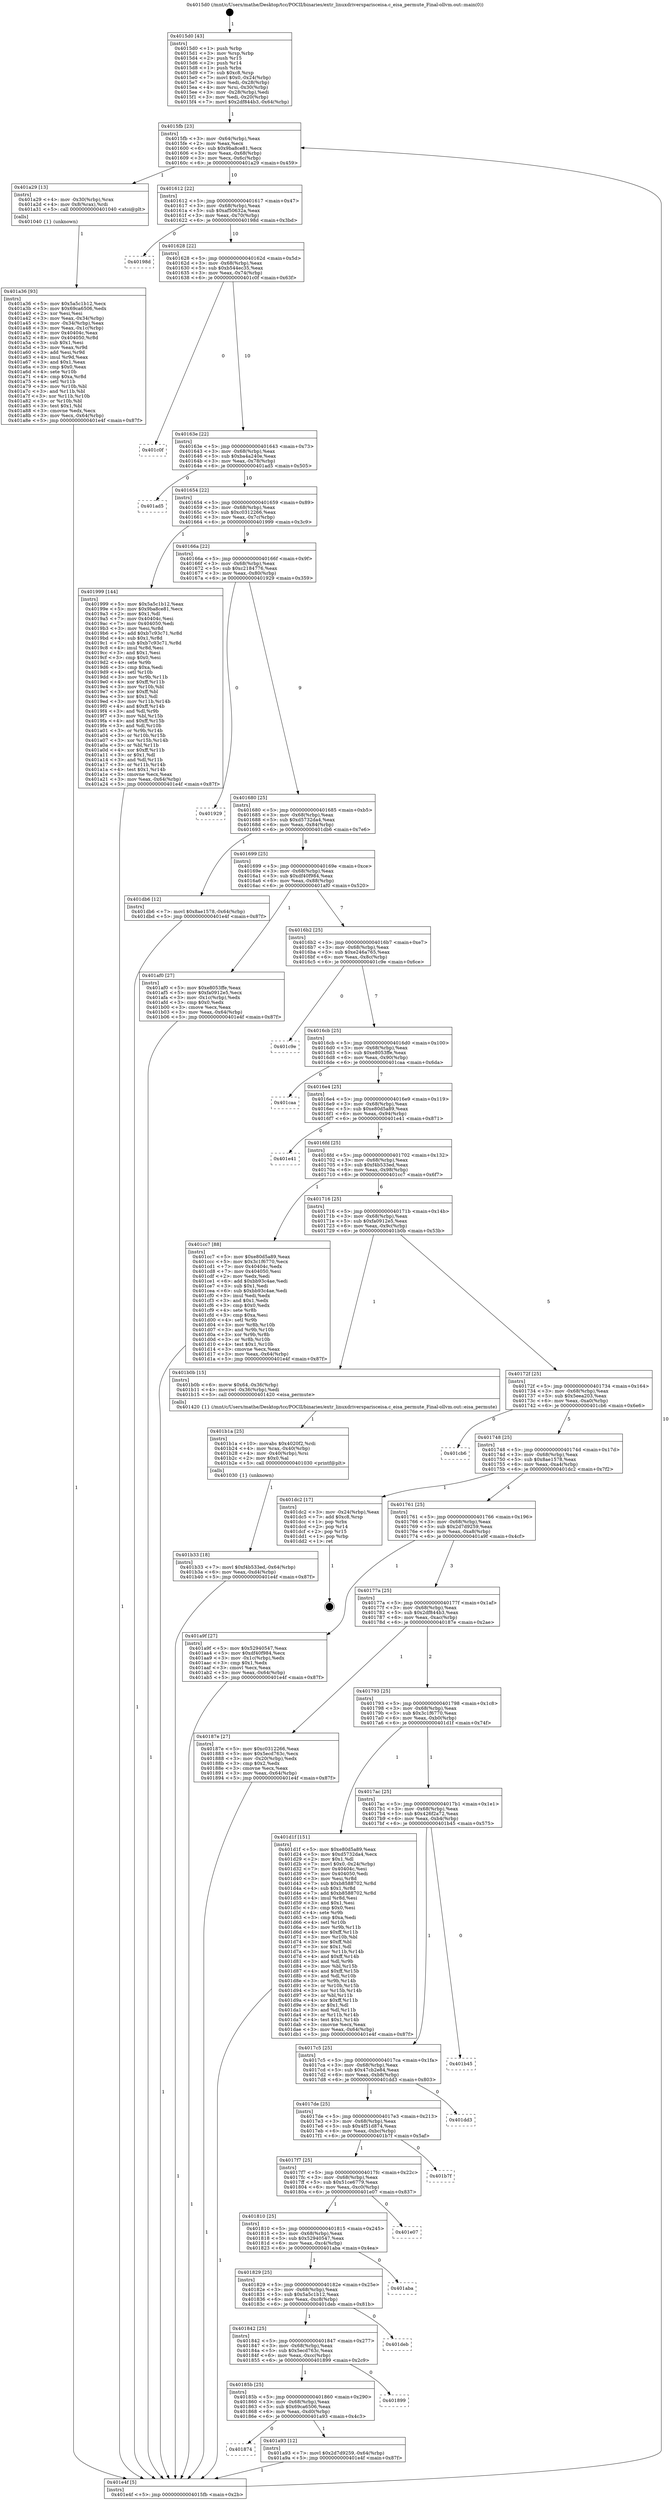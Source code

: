 digraph "0x4015d0" {
  label = "0x4015d0 (/mnt/c/Users/mathe/Desktop/tcc/POCII/binaries/extr_linuxdriversparisceisa.c_eisa_permute_Final-ollvm.out::main(0))"
  labelloc = "t"
  node[shape=record]

  Entry [label="",width=0.3,height=0.3,shape=circle,fillcolor=black,style=filled]
  "0x4015fb" [label="{
     0x4015fb [23]\l
     | [instrs]\l
     &nbsp;&nbsp;0x4015fb \<+3\>: mov -0x64(%rbp),%eax\l
     &nbsp;&nbsp;0x4015fe \<+2\>: mov %eax,%ecx\l
     &nbsp;&nbsp;0x401600 \<+6\>: sub $0x9ba8ce81,%ecx\l
     &nbsp;&nbsp;0x401606 \<+3\>: mov %eax,-0x68(%rbp)\l
     &nbsp;&nbsp;0x401609 \<+3\>: mov %ecx,-0x6c(%rbp)\l
     &nbsp;&nbsp;0x40160c \<+6\>: je 0000000000401a29 \<main+0x459\>\l
  }"]
  "0x401a29" [label="{
     0x401a29 [13]\l
     | [instrs]\l
     &nbsp;&nbsp;0x401a29 \<+4\>: mov -0x30(%rbp),%rax\l
     &nbsp;&nbsp;0x401a2d \<+4\>: mov 0x8(%rax),%rdi\l
     &nbsp;&nbsp;0x401a31 \<+5\>: call 0000000000401040 \<atoi@plt\>\l
     | [calls]\l
     &nbsp;&nbsp;0x401040 \{1\} (unknown)\l
  }"]
  "0x401612" [label="{
     0x401612 [22]\l
     | [instrs]\l
     &nbsp;&nbsp;0x401612 \<+5\>: jmp 0000000000401617 \<main+0x47\>\l
     &nbsp;&nbsp;0x401617 \<+3\>: mov -0x68(%rbp),%eax\l
     &nbsp;&nbsp;0x40161a \<+5\>: sub $0xaf50632a,%eax\l
     &nbsp;&nbsp;0x40161f \<+3\>: mov %eax,-0x70(%rbp)\l
     &nbsp;&nbsp;0x401622 \<+6\>: je 000000000040198d \<main+0x3bd\>\l
  }"]
  Exit [label="",width=0.3,height=0.3,shape=circle,fillcolor=black,style=filled,peripheries=2]
  "0x40198d" [label="{
     0x40198d\l
  }", style=dashed]
  "0x401628" [label="{
     0x401628 [22]\l
     | [instrs]\l
     &nbsp;&nbsp;0x401628 \<+5\>: jmp 000000000040162d \<main+0x5d\>\l
     &nbsp;&nbsp;0x40162d \<+3\>: mov -0x68(%rbp),%eax\l
     &nbsp;&nbsp;0x401630 \<+5\>: sub $0xb544ec35,%eax\l
     &nbsp;&nbsp;0x401635 \<+3\>: mov %eax,-0x74(%rbp)\l
     &nbsp;&nbsp;0x401638 \<+6\>: je 0000000000401c0f \<main+0x63f\>\l
  }"]
  "0x401b33" [label="{
     0x401b33 [18]\l
     | [instrs]\l
     &nbsp;&nbsp;0x401b33 \<+7\>: movl $0xf4b533ed,-0x64(%rbp)\l
     &nbsp;&nbsp;0x401b3a \<+6\>: mov %eax,-0xd4(%rbp)\l
     &nbsp;&nbsp;0x401b40 \<+5\>: jmp 0000000000401e4f \<main+0x87f\>\l
  }"]
  "0x401c0f" [label="{
     0x401c0f\l
  }", style=dashed]
  "0x40163e" [label="{
     0x40163e [22]\l
     | [instrs]\l
     &nbsp;&nbsp;0x40163e \<+5\>: jmp 0000000000401643 \<main+0x73\>\l
     &nbsp;&nbsp;0x401643 \<+3\>: mov -0x68(%rbp),%eax\l
     &nbsp;&nbsp;0x401646 \<+5\>: sub $0xba4a240e,%eax\l
     &nbsp;&nbsp;0x40164b \<+3\>: mov %eax,-0x78(%rbp)\l
     &nbsp;&nbsp;0x40164e \<+6\>: je 0000000000401ad5 \<main+0x505\>\l
  }"]
  "0x401b1a" [label="{
     0x401b1a [25]\l
     | [instrs]\l
     &nbsp;&nbsp;0x401b1a \<+10\>: movabs $0x4020f2,%rdi\l
     &nbsp;&nbsp;0x401b24 \<+4\>: mov %rax,-0x40(%rbp)\l
     &nbsp;&nbsp;0x401b28 \<+4\>: mov -0x40(%rbp),%rsi\l
     &nbsp;&nbsp;0x401b2c \<+2\>: mov $0x0,%al\l
     &nbsp;&nbsp;0x401b2e \<+5\>: call 0000000000401030 \<printf@plt\>\l
     | [calls]\l
     &nbsp;&nbsp;0x401030 \{1\} (unknown)\l
  }"]
  "0x401ad5" [label="{
     0x401ad5\l
  }", style=dashed]
  "0x401654" [label="{
     0x401654 [22]\l
     | [instrs]\l
     &nbsp;&nbsp;0x401654 \<+5\>: jmp 0000000000401659 \<main+0x89\>\l
     &nbsp;&nbsp;0x401659 \<+3\>: mov -0x68(%rbp),%eax\l
     &nbsp;&nbsp;0x40165c \<+5\>: sub $0xc0312266,%eax\l
     &nbsp;&nbsp;0x401661 \<+3\>: mov %eax,-0x7c(%rbp)\l
     &nbsp;&nbsp;0x401664 \<+6\>: je 0000000000401999 \<main+0x3c9\>\l
  }"]
  "0x401874" [label="{
     0x401874\l
  }", style=dashed]
  "0x401999" [label="{
     0x401999 [144]\l
     | [instrs]\l
     &nbsp;&nbsp;0x401999 \<+5\>: mov $0x5a5c1b12,%eax\l
     &nbsp;&nbsp;0x40199e \<+5\>: mov $0x9ba8ce81,%ecx\l
     &nbsp;&nbsp;0x4019a3 \<+2\>: mov $0x1,%dl\l
     &nbsp;&nbsp;0x4019a5 \<+7\>: mov 0x40404c,%esi\l
     &nbsp;&nbsp;0x4019ac \<+7\>: mov 0x404050,%edi\l
     &nbsp;&nbsp;0x4019b3 \<+3\>: mov %esi,%r8d\l
     &nbsp;&nbsp;0x4019b6 \<+7\>: add $0xb7c93c71,%r8d\l
     &nbsp;&nbsp;0x4019bd \<+4\>: sub $0x1,%r8d\l
     &nbsp;&nbsp;0x4019c1 \<+7\>: sub $0xb7c93c71,%r8d\l
     &nbsp;&nbsp;0x4019c8 \<+4\>: imul %r8d,%esi\l
     &nbsp;&nbsp;0x4019cc \<+3\>: and $0x1,%esi\l
     &nbsp;&nbsp;0x4019cf \<+3\>: cmp $0x0,%esi\l
     &nbsp;&nbsp;0x4019d2 \<+4\>: sete %r9b\l
     &nbsp;&nbsp;0x4019d6 \<+3\>: cmp $0xa,%edi\l
     &nbsp;&nbsp;0x4019d9 \<+4\>: setl %r10b\l
     &nbsp;&nbsp;0x4019dd \<+3\>: mov %r9b,%r11b\l
     &nbsp;&nbsp;0x4019e0 \<+4\>: xor $0xff,%r11b\l
     &nbsp;&nbsp;0x4019e4 \<+3\>: mov %r10b,%bl\l
     &nbsp;&nbsp;0x4019e7 \<+3\>: xor $0xff,%bl\l
     &nbsp;&nbsp;0x4019ea \<+3\>: xor $0x1,%dl\l
     &nbsp;&nbsp;0x4019ed \<+3\>: mov %r11b,%r14b\l
     &nbsp;&nbsp;0x4019f0 \<+4\>: and $0xff,%r14b\l
     &nbsp;&nbsp;0x4019f4 \<+3\>: and %dl,%r9b\l
     &nbsp;&nbsp;0x4019f7 \<+3\>: mov %bl,%r15b\l
     &nbsp;&nbsp;0x4019fa \<+4\>: and $0xff,%r15b\l
     &nbsp;&nbsp;0x4019fe \<+3\>: and %dl,%r10b\l
     &nbsp;&nbsp;0x401a01 \<+3\>: or %r9b,%r14b\l
     &nbsp;&nbsp;0x401a04 \<+3\>: or %r10b,%r15b\l
     &nbsp;&nbsp;0x401a07 \<+3\>: xor %r15b,%r14b\l
     &nbsp;&nbsp;0x401a0a \<+3\>: or %bl,%r11b\l
     &nbsp;&nbsp;0x401a0d \<+4\>: xor $0xff,%r11b\l
     &nbsp;&nbsp;0x401a11 \<+3\>: or $0x1,%dl\l
     &nbsp;&nbsp;0x401a14 \<+3\>: and %dl,%r11b\l
     &nbsp;&nbsp;0x401a17 \<+3\>: or %r11b,%r14b\l
     &nbsp;&nbsp;0x401a1a \<+4\>: test $0x1,%r14b\l
     &nbsp;&nbsp;0x401a1e \<+3\>: cmovne %ecx,%eax\l
     &nbsp;&nbsp;0x401a21 \<+3\>: mov %eax,-0x64(%rbp)\l
     &nbsp;&nbsp;0x401a24 \<+5\>: jmp 0000000000401e4f \<main+0x87f\>\l
  }"]
  "0x40166a" [label="{
     0x40166a [22]\l
     | [instrs]\l
     &nbsp;&nbsp;0x40166a \<+5\>: jmp 000000000040166f \<main+0x9f\>\l
     &nbsp;&nbsp;0x40166f \<+3\>: mov -0x68(%rbp),%eax\l
     &nbsp;&nbsp;0x401672 \<+5\>: sub $0xc2184776,%eax\l
     &nbsp;&nbsp;0x401677 \<+3\>: mov %eax,-0x80(%rbp)\l
     &nbsp;&nbsp;0x40167a \<+6\>: je 0000000000401929 \<main+0x359\>\l
  }"]
  "0x401a93" [label="{
     0x401a93 [12]\l
     | [instrs]\l
     &nbsp;&nbsp;0x401a93 \<+7\>: movl $0x2d7d9259,-0x64(%rbp)\l
     &nbsp;&nbsp;0x401a9a \<+5\>: jmp 0000000000401e4f \<main+0x87f\>\l
  }"]
  "0x401929" [label="{
     0x401929\l
  }", style=dashed]
  "0x401680" [label="{
     0x401680 [25]\l
     | [instrs]\l
     &nbsp;&nbsp;0x401680 \<+5\>: jmp 0000000000401685 \<main+0xb5\>\l
     &nbsp;&nbsp;0x401685 \<+3\>: mov -0x68(%rbp),%eax\l
     &nbsp;&nbsp;0x401688 \<+5\>: sub $0xd5732da4,%eax\l
     &nbsp;&nbsp;0x40168d \<+6\>: mov %eax,-0x84(%rbp)\l
     &nbsp;&nbsp;0x401693 \<+6\>: je 0000000000401db6 \<main+0x7e6\>\l
  }"]
  "0x40185b" [label="{
     0x40185b [25]\l
     | [instrs]\l
     &nbsp;&nbsp;0x40185b \<+5\>: jmp 0000000000401860 \<main+0x290\>\l
     &nbsp;&nbsp;0x401860 \<+3\>: mov -0x68(%rbp),%eax\l
     &nbsp;&nbsp;0x401863 \<+5\>: sub $0x69ca6506,%eax\l
     &nbsp;&nbsp;0x401868 \<+6\>: mov %eax,-0xd0(%rbp)\l
     &nbsp;&nbsp;0x40186e \<+6\>: je 0000000000401a93 \<main+0x4c3\>\l
  }"]
  "0x401db6" [label="{
     0x401db6 [12]\l
     | [instrs]\l
     &nbsp;&nbsp;0x401db6 \<+7\>: movl $0x8ae1578,-0x64(%rbp)\l
     &nbsp;&nbsp;0x401dbd \<+5\>: jmp 0000000000401e4f \<main+0x87f\>\l
  }"]
  "0x401699" [label="{
     0x401699 [25]\l
     | [instrs]\l
     &nbsp;&nbsp;0x401699 \<+5\>: jmp 000000000040169e \<main+0xce\>\l
     &nbsp;&nbsp;0x40169e \<+3\>: mov -0x68(%rbp),%eax\l
     &nbsp;&nbsp;0x4016a1 \<+5\>: sub $0xdf40f984,%eax\l
     &nbsp;&nbsp;0x4016a6 \<+6\>: mov %eax,-0x88(%rbp)\l
     &nbsp;&nbsp;0x4016ac \<+6\>: je 0000000000401af0 \<main+0x520\>\l
  }"]
  "0x401899" [label="{
     0x401899\l
  }", style=dashed]
  "0x401af0" [label="{
     0x401af0 [27]\l
     | [instrs]\l
     &nbsp;&nbsp;0x401af0 \<+5\>: mov $0xe8053ffe,%eax\l
     &nbsp;&nbsp;0x401af5 \<+5\>: mov $0xfa0912e5,%ecx\l
     &nbsp;&nbsp;0x401afa \<+3\>: mov -0x1c(%rbp),%edx\l
     &nbsp;&nbsp;0x401afd \<+3\>: cmp $0x0,%edx\l
     &nbsp;&nbsp;0x401b00 \<+3\>: cmove %ecx,%eax\l
     &nbsp;&nbsp;0x401b03 \<+3\>: mov %eax,-0x64(%rbp)\l
     &nbsp;&nbsp;0x401b06 \<+5\>: jmp 0000000000401e4f \<main+0x87f\>\l
  }"]
  "0x4016b2" [label="{
     0x4016b2 [25]\l
     | [instrs]\l
     &nbsp;&nbsp;0x4016b2 \<+5\>: jmp 00000000004016b7 \<main+0xe7\>\l
     &nbsp;&nbsp;0x4016b7 \<+3\>: mov -0x68(%rbp),%eax\l
     &nbsp;&nbsp;0x4016ba \<+5\>: sub $0xe246a765,%eax\l
     &nbsp;&nbsp;0x4016bf \<+6\>: mov %eax,-0x8c(%rbp)\l
     &nbsp;&nbsp;0x4016c5 \<+6\>: je 0000000000401c9e \<main+0x6ce\>\l
  }"]
  "0x401842" [label="{
     0x401842 [25]\l
     | [instrs]\l
     &nbsp;&nbsp;0x401842 \<+5\>: jmp 0000000000401847 \<main+0x277\>\l
     &nbsp;&nbsp;0x401847 \<+3\>: mov -0x68(%rbp),%eax\l
     &nbsp;&nbsp;0x40184a \<+5\>: sub $0x5ecd763c,%eax\l
     &nbsp;&nbsp;0x40184f \<+6\>: mov %eax,-0xcc(%rbp)\l
     &nbsp;&nbsp;0x401855 \<+6\>: je 0000000000401899 \<main+0x2c9\>\l
  }"]
  "0x401c9e" [label="{
     0x401c9e\l
  }", style=dashed]
  "0x4016cb" [label="{
     0x4016cb [25]\l
     | [instrs]\l
     &nbsp;&nbsp;0x4016cb \<+5\>: jmp 00000000004016d0 \<main+0x100\>\l
     &nbsp;&nbsp;0x4016d0 \<+3\>: mov -0x68(%rbp),%eax\l
     &nbsp;&nbsp;0x4016d3 \<+5\>: sub $0xe8053ffe,%eax\l
     &nbsp;&nbsp;0x4016d8 \<+6\>: mov %eax,-0x90(%rbp)\l
     &nbsp;&nbsp;0x4016de \<+6\>: je 0000000000401caa \<main+0x6da\>\l
  }"]
  "0x401deb" [label="{
     0x401deb\l
  }", style=dashed]
  "0x401caa" [label="{
     0x401caa\l
  }", style=dashed]
  "0x4016e4" [label="{
     0x4016e4 [25]\l
     | [instrs]\l
     &nbsp;&nbsp;0x4016e4 \<+5\>: jmp 00000000004016e9 \<main+0x119\>\l
     &nbsp;&nbsp;0x4016e9 \<+3\>: mov -0x68(%rbp),%eax\l
     &nbsp;&nbsp;0x4016ec \<+5\>: sub $0xe80d5a89,%eax\l
     &nbsp;&nbsp;0x4016f1 \<+6\>: mov %eax,-0x94(%rbp)\l
     &nbsp;&nbsp;0x4016f7 \<+6\>: je 0000000000401e41 \<main+0x871\>\l
  }"]
  "0x401829" [label="{
     0x401829 [25]\l
     | [instrs]\l
     &nbsp;&nbsp;0x401829 \<+5\>: jmp 000000000040182e \<main+0x25e\>\l
     &nbsp;&nbsp;0x40182e \<+3\>: mov -0x68(%rbp),%eax\l
     &nbsp;&nbsp;0x401831 \<+5\>: sub $0x5a5c1b12,%eax\l
     &nbsp;&nbsp;0x401836 \<+6\>: mov %eax,-0xc8(%rbp)\l
     &nbsp;&nbsp;0x40183c \<+6\>: je 0000000000401deb \<main+0x81b\>\l
  }"]
  "0x401e41" [label="{
     0x401e41\l
  }", style=dashed]
  "0x4016fd" [label="{
     0x4016fd [25]\l
     | [instrs]\l
     &nbsp;&nbsp;0x4016fd \<+5\>: jmp 0000000000401702 \<main+0x132\>\l
     &nbsp;&nbsp;0x401702 \<+3\>: mov -0x68(%rbp),%eax\l
     &nbsp;&nbsp;0x401705 \<+5\>: sub $0xf4b533ed,%eax\l
     &nbsp;&nbsp;0x40170a \<+6\>: mov %eax,-0x98(%rbp)\l
     &nbsp;&nbsp;0x401710 \<+6\>: je 0000000000401cc7 \<main+0x6f7\>\l
  }"]
  "0x401aba" [label="{
     0x401aba\l
  }", style=dashed]
  "0x401cc7" [label="{
     0x401cc7 [88]\l
     | [instrs]\l
     &nbsp;&nbsp;0x401cc7 \<+5\>: mov $0xe80d5a89,%eax\l
     &nbsp;&nbsp;0x401ccc \<+5\>: mov $0x3c1f6770,%ecx\l
     &nbsp;&nbsp;0x401cd1 \<+7\>: mov 0x40404c,%edx\l
     &nbsp;&nbsp;0x401cd8 \<+7\>: mov 0x404050,%esi\l
     &nbsp;&nbsp;0x401cdf \<+2\>: mov %edx,%edi\l
     &nbsp;&nbsp;0x401ce1 \<+6\>: add $0xbb93c4ae,%edi\l
     &nbsp;&nbsp;0x401ce7 \<+3\>: sub $0x1,%edi\l
     &nbsp;&nbsp;0x401cea \<+6\>: sub $0xbb93c4ae,%edi\l
     &nbsp;&nbsp;0x401cf0 \<+3\>: imul %edi,%edx\l
     &nbsp;&nbsp;0x401cf3 \<+3\>: and $0x1,%edx\l
     &nbsp;&nbsp;0x401cf6 \<+3\>: cmp $0x0,%edx\l
     &nbsp;&nbsp;0x401cf9 \<+4\>: sete %r8b\l
     &nbsp;&nbsp;0x401cfd \<+3\>: cmp $0xa,%esi\l
     &nbsp;&nbsp;0x401d00 \<+4\>: setl %r9b\l
     &nbsp;&nbsp;0x401d04 \<+3\>: mov %r8b,%r10b\l
     &nbsp;&nbsp;0x401d07 \<+3\>: and %r9b,%r10b\l
     &nbsp;&nbsp;0x401d0a \<+3\>: xor %r9b,%r8b\l
     &nbsp;&nbsp;0x401d0d \<+3\>: or %r8b,%r10b\l
     &nbsp;&nbsp;0x401d10 \<+4\>: test $0x1,%r10b\l
     &nbsp;&nbsp;0x401d14 \<+3\>: cmovne %ecx,%eax\l
     &nbsp;&nbsp;0x401d17 \<+3\>: mov %eax,-0x64(%rbp)\l
     &nbsp;&nbsp;0x401d1a \<+5\>: jmp 0000000000401e4f \<main+0x87f\>\l
  }"]
  "0x401716" [label="{
     0x401716 [25]\l
     | [instrs]\l
     &nbsp;&nbsp;0x401716 \<+5\>: jmp 000000000040171b \<main+0x14b\>\l
     &nbsp;&nbsp;0x40171b \<+3\>: mov -0x68(%rbp),%eax\l
     &nbsp;&nbsp;0x40171e \<+5\>: sub $0xfa0912e5,%eax\l
     &nbsp;&nbsp;0x401723 \<+6\>: mov %eax,-0x9c(%rbp)\l
     &nbsp;&nbsp;0x401729 \<+6\>: je 0000000000401b0b \<main+0x53b\>\l
  }"]
  "0x401810" [label="{
     0x401810 [25]\l
     | [instrs]\l
     &nbsp;&nbsp;0x401810 \<+5\>: jmp 0000000000401815 \<main+0x245\>\l
     &nbsp;&nbsp;0x401815 \<+3\>: mov -0x68(%rbp),%eax\l
     &nbsp;&nbsp;0x401818 \<+5\>: sub $0x52940547,%eax\l
     &nbsp;&nbsp;0x40181d \<+6\>: mov %eax,-0xc4(%rbp)\l
     &nbsp;&nbsp;0x401823 \<+6\>: je 0000000000401aba \<main+0x4ea\>\l
  }"]
  "0x401b0b" [label="{
     0x401b0b [15]\l
     | [instrs]\l
     &nbsp;&nbsp;0x401b0b \<+6\>: movw $0x64,-0x36(%rbp)\l
     &nbsp;&nbsp;0x401b11 \<+4\>: movzwl -0x36(%rbp),%edi\l
     &nbsp;&nbsp;0x401b15 \<+5\>: call 0000000000401420 \<eisa_permute\>\l
     | [calls]\l
     &nbsp;&nbsp;0x401420 \{1\} (/mnt/c/Users/mathe/Desktop/tcc/POCII/binaries/extr_linuxdriversparisceisa.c_eisa_permute_Final-ollvm.out::eisa_permute)\l
  }"]
  "0x40172f" [label="{
     0x40172f [25]\l
     | [instrs]\l
     &nbsp;&nbsp;0x40172f \<+5\>: jmp 0000000000401734 \<main+0x164\>\l
     &nbsp;&nbsp;0x401734 \<+3\>: mov -0x68(%rbp),%eax\l
     &nbsp;&nbsp;0x401737 \<+5\>: sub $0x5eea203,%eax\l
     &nbsp;&nbsp;0x40173c \<+6\>: mov %eax,-0xa0(%rbp)\l
     &nbsp;&nbsp;0x401742 \<+6\>: je 0000000000401cb6 \<main+0x6e6\>\l
  }"]
  "0x401e07" [label="{
     0x401e07\l
  }", style=dashed]
  "0x401cb6" [label="{
     0x401cb6\l
  }", style=dashed]
  "0x401748" [label="{
     0x401748 [25]\l
     | [instrs]\l
     &nbsp;&nbsp;0x401748 \<+5\>: jmp 000000000040174d \<main+0x17d\>\l
     &nbsp;&nbsp;0x40174d \<+3\>: mov -0x68(%rbp),%eax\l
     &nbsp;&nbsp;0x401750 \<+5\>: sub $0x8ae1578,%eax\l
     &nbsp;&nbsp;0x401755 \<+6\>: mov %eax,-0xa4(%rbp)\l
     &nbsp;&nbsp;0x40175b \<+6\>: je 0000000000401dc2 \<main+0x7f2\>\l
  }"]
  "0x4017f7" [label="{
     0x4017f7 [25]\l
     | [instrs]\l
     &nbsp;&nbsp;0x4017f7 \<+5\>: jmp 00000000004017fc \<main+0x22c\>\l
     &nbsp;&nbsp;0x4017fc \<+3\>: mov -0x68(%rbp),%eax\l
     &nbsp;&nbsp;0x4017ff \<+5\>: sub $0x51ce6779,%eax\l
     &nbsp;&nbsp;0x401804 \<+6\>: mov %eax,-0xc0(%rbp)\l
     &nbsp;&nbsp;0x40180a \<+6\>: je 0000000000401e07 \<main+0x837\>\l
  }"]
  "0x401dc2" [label="{
     0x401dc2 [17]\l
     | [instrs]\l
     &nbsp;&nbsp;0x401dc2 \<+3\>: mov -0x24(%rbp),%eax\l
     &nbsp;&nbsp;0x401dc5 \<+7\>: add $0xc8,%rsp\l
     &nbsp;&nbsp;0x401dcc \<+1\>: pop %rbx\l
     &nbsp;&nbsp;0x401dcd \<+2\>: pop %r14\l
     &nbsp;&nbsp;0x401dcf \<+2\>: pop %r15\l
     &nbsp;&nbsp;0x401dd1 \<+1\>: pop %rbp\l
     &nbsp;&nbsp;0x401dd2 \<+1\>: ret\l
  }"]
  "0x401761" [label="{
     0x401761 [25]\l
     | [instrs]\l
     &nbsp;&nbsp;0x401761 \<+5\>: jmp 0000000000401766 \<main+0x196\>\l
     &nbsp;&nbsp;0x401766 \<+3\>: mov -0x68(%rbp),%eax\l
     &nbsp;&nbsp;0x401769 \<+5\>: sub $0x2d7d9259,%eax\l
     &nbsp;&nbsp;0x40176e \<+6\>: mov %eax,-0xa8(%rbp)\l
     &nbsp;&nbsp;0x401774 \<+6\>: je 0000000000401a9f \<main+0x4cf\>\l
  }"]
  "0x401b7f" [label="{
     0x401b7f\l
  }", style=dashed]
  "0x401a9f" [label="{
     0x401a9f [27]\l
     | [instrs]\l
     &nbsp;&nbsp;0x401a9f \<+5\>: mov $0x52940547,%eax\l
     &nbsp;&nbsp;0x401aa4 \<+5\>: mov $0xdf40f984,%ecx\l
     &nbsp;&nbsp;0x401aa9 \<+3\>: mov -0x1c(%rbp),%edx\l
     &nbsp;&nbsp;0x401aac \<+3\>: cmp $0x1,%edx\l
     &nbsp;&nbsp;0x401aaf \<+3\>: cmovl %ecx,%eax\l
     &nbsp;&nbsp;0x401ab2 \<+3\>: mov %eax,-0x64(%rbp)\l
     &nbsp;&nbsp;0x401ab5 \<+5\>: jmp 0000000000401e4f \<main+0x87f\>\l
  }"]
  "0x40177a" [label="{
     0x40177a [25]\l
     | [instrs]\l
     &nbsp;&nbsp;0x40177a \<+5\>: jmp 000000000040177f \<main+0x1af\>\l
     &nbsp;&nbsp;0x40177f \<+3\>: mov -0x68(%rbp),%eax\l
     &nbsp;&nbsp;0x401782 \<+5\>: sub $0x2df844b3,%eax\l
     &nbsp;&nbsp;0x401787 \<+6\>: mov %eax,-0xac(%rbp)\l
     &nbsp;&nbsp;0x40178d \<+6\>: je 000000000040187e \<main+0x2ae\>\l
  }"]
  "0x4017de" [label="{
     0x4017de [25]\l
     | [instrs]\l
     &nbsp;&nbsp;0x4017de \<+5\>: jmp 00000000004017e3 \<main+0x213\>\l
     &nbsp;&nbsp;0x4017e3 \<+3\>: mov -0x68(%rbp),%eax\l
     &nbsp;&nbsp;0x4017e6 \<+5\>: sub $0x4f51d874,%eax\l
     &nbsp;&nbsp;0x4017eb \<+6\>: mov %eax,-0xbc(%rbp)\l
     &nbsp;&nbsp;0x4017f1 \<+6\>: je 0000000000401b7f \<main+0x5af\>\l
  }"]
  "0x40187e" [label="{
     0x40187e [27]\l
     | [instrs]\l
     &nbsp;&nbsp;0x40187e \<+5\>: mov $0xc0312266,%eax\l
     &nbsp;&nbsp;0x401883 \<+5\>: mov $0x5ecd763c,%ecx\l
     &nbsp;&nbsp;0x401888 \<+3\>: mov -0x20(%rbp),%edx\l
     &nbsp;&nbsp;0x40188b \<+3\>: cmp $0x2,%edx\l
     &nbsp;&nbsp;0x40188e \<+3\>: cmovne %ecx,%eax\l
     &nbsp;&nbsp;0x401891 \<+3\>: mov %eax,-0x64(%rbp)\l
     &nbsp;&nbsp;0x401894 \<+5\>: jmp 0000000000401e4f \<main+0x87f\>\l
  }"]
  "0x401793" [label="{
     0x401793 [25]\l
     | [instrs]\l
     &nbsp;&nbsp;0x401793 \<+5\>: jmp 0000000000401798 \<main+0x1c8\>\l
     &nbsp;&nbsp;0x401798 \<+3\>: mov -0x68(%rbp),%eax\l
     &nbsp;&nbsp;0x40179b \<+5\>: sub $0x3c1f6770,%eax\l
     &nbsp;&nbsp;0x4017a0 \<+6\>: mov %eax,-0xb0(%rbp)\l
     &nbsp;&nbsp;0x4017a6 \<+6\>: je 0000000000401d1f \<main+0x74f\>\l
  }"]
  "0x401e4f" [label="{
     0x401e4f [5]\l
     | [instrs]\l
     &nbsp;&nbsp;0x401e4f \<+5\>: jmp 00000000004015fb \<main+0x2b\>\l
  }"]
  "0x4015d0" [label="{
     0x4015d0 [43]\l
     | [instrs]\l
     &nbsp;&nbsp;0x4015d0 \<+1\>: push %rbp\l
     &nbsp;&nbsp;0x4015d1 \<+3\>: mov %rsp,%rbp\l
     &nbsp;&nbsp;0x4015d4 \<+2\>: push %r15\l
     &nbsp;&nbsp;0x4015d6 \<+2\>: push %r14\l
     &nbsp;&nbsp;0x4015d8 \<+1\>: push %rbx\l
     &nbsp;&nbsp;0x4015d9 \<+7\>: sub $0xc8,%rsp\l
     &nbsp;&nbsp;0x4015e0 \<+7\>: movl $0x0,-0x24(%rbp)\l
     &nbsp;&nbsp;0x4015e7 \<+3\>: mov %edi,-0x28(%rbp)\l
     &nbsp;&nbsp;0x4015ea \<+4\>: mov %rsi,-0x30(%rbp)\l
     &nbsp;&nbsp;0x4015ee \<+3\>: mov -0x28(%rbp),%edi\l
     &nbsp;&nbsp;0x4015f1 \<+3\>: mov %edi,-0x20(%rbp)\l
     &nbsp;&nbsp;0x4015f4 \<+7\>: movl $0x2df844b3,-0x64(%rbp)\l
  }"]
  "0x401a36" [label="{
     0x401a36 [93]\l
     | [instrs]\l
     &nbsp;&nbsp;0x401a36 \<+5\>: mov $0x5a5c1b12,%ecx\l
     &nbsp;&nbsp;0x401a3b \<+5\>: mov $0x69ca6506,%edx\l
     &nbsp;&nbsp;0x401a40 \<+2\>: xor %esi,%esi\l
     &nbsp;&nbsp;0x401a42 \<+3\>: mov %eax,-0x34(%rbp)\l
     &nbsp;&nbsp;0x401a45 \<+3\>: mov -0x34(%rbp),%eax\l
     &nbsp;&nbsp;0x401a48 \<+3\>: mov %eax,-0x1c(%rbp)\l
     &nbsp;&nbsp;0x401a4b \<+7\>: mov 0x40404c,%eax\l
     &nbsp;&nbsp;0x401a52 \<+8\>: mov 0x404050,%r8d\l
     &nbsp;&nbsp;0x401a5a \<+3\>: sub $0x1,%esi\l
     &nbsp;&nbsp;0x401a5d \<+3\>: mov %eax,%r9d\l
     &nbsp;&nbsp;0x401a60 \<+3\>: add %esi,%r9d\l
     &nbsp;&nbsp;0x401a63 \<+4\>: imul %r9d,%eax\l
     &nbsp;&nbsp;0x401a67 \<+3\>: and $0x1,%eax\l
     &nbsp;&nbsp;0x401a6a \<+3\>: cmp $0x0,%eax\l
     &nbsp;&nbsp;0x401a6d \<+4\>: sete %r10b\l
     &nbsp;&nbsp;0x401a71 \<+4\>: cmp $0xa,%r8d\l
     &nbsp;&nbsp;0x401a75 \<+4\>: setl %r11b\l
     &nbsp;&nbsp;0x401a79 \<+3\>: mov %r10b,%bl\l
     &nbsp;&nbsp;0x401a7c \<+3\>: and %r11b,%bl\l
     &nbsp;&nbsp;0x401a7f \<+3\>: xor %r11b,%r10b\l
     &nbsp;&nbsp;0x401a82 \<+3\>: or %r10b,%bl\l
     &nbsp;&nbsp;0x401a85 \<+3\>: test $0x1,%bl\l
     &nbsp;&nbsp;0x401a88 \<+3\>: cmovne %edx,%ecx\l
     &nbsp;&nbsp;0x401a8b \<+3\>: mov %ecx,-0x64(%rbp)\l
     &nbsp;&nbsp;0x401a8e \<+5\>: jmp 0000000000401e4f \<main+0x87f\>\l
  }"]
  "0x401dd3" [label="{
     0x401dd3\l
  }", style=dashed]
  "0x401d1f" [label="{
     0x401d1f [151]\l
     | [instrs]\l
     &nbsp;&nbsp;0x401d1f \<+5\>: mov $0xe80d5a89,%eax\l
     &nbsp;&nbsp;0x401d24 \<+5\>: mov $0xd5732da4,%ecx\l
     &nbsp;&nbsp;0x401d29 \<+2\>: mov $0x1,%dl\l
     &nbsp;&nbsp;0x401d2b \<+7\>: movl $0x0,-0x24(%rbp)\l
     &nbsp;&nbsp;0x401d32 \<+7\>: mov 0x40404c,%esi\l
     &nbsp;&nbsp;0x401d39 \<+7\>: mov 0x404050,%edi\l
     &nbsp;&nbsp;0x401d40 \<+3\>: mov %esi,%r8d\l
     &nbsp;&nbsp;0x401d43 \<+7\>: sub $0xb8588702,%r8d\l
     &nbsp;&nbsp;0x401d4a \<+4\>: sub $0x1,%r8d\l
     &nbsp;&nbsp;0x401d4e \<+7\>: add $0xb8588702,%r8d\l
     &nbsp;&nbsp;0x401d55 \<+4\>: imul %r8d,%esi\l
     &nbsp;&nbsp;0x401d59 \<+3\>: and $0x1,%esi\l
     &nbsp;&nbsp;0x401d5c \<+3\>: cmp $0x0,%esi\l
     &nbsp;&nbsp;0x401d5f \<+4\>: sete %r9b\l
     &nbsp;&nbsp;0x401d63 \<+3\>: cmp $0xa,%edi\l
     &nbsp;&nbsp;0x401d66 \<+4\>: setl %r10b\l
     &nbsp;&nbsp;0x401d6a \<+3\>: mov %r9b,%r11b\l
     &nbsp;&nbsp;0x401d6d \<+4\>: xor $0xff,%r11b\l
     &nbsp;&nbsp;0x401d71 \<+3\>: mov %r10b,%bl\l
     &nbsp;&nbsp;0x401d74 \<+3\>: xor $0xff,%bl\l
     &nbsp;&nbsp;0x401d77 \<+3\>: xor $0x1,%dl\l
     &nbsp;&nbsp;0x401d7a \<+3\>: mov %r11b,%r14b\l
     &nbsp;&nbsp;0x401d7d \<+4\>: and $0xff,%r14b\l
     &nbsp;&nbsp;0x401d81 \<+3\>: and %dl,%r9b\l
     &nbsp;&nbsp;0x401d84 \<+3\>: mov %bl,%r15b\l
     &nbsp;&nbsp;0x401d87 \<+4\>: and $0xff,%r15b\l
     &nbsp;&nbsp;0x401d8b \<+3\>: and %dl,%r10b\l
     &nbsp;&nbsp;0x401d8e \<+3\>: or %r9b,%r14b\l
     &nbsp;&nbsp;0x401d91 \<+3\>: or %r10b,%r15b\l
     &nbsp;&nbsp;0x401d94 \<+3\>: xor %r15b,%r14b\l
     &nbsp;&nbsp;0x401d97 \<+3\>: or %bl,%r11b\l
     &nbsp;&nbsp;0x401d9a \<+4\>: xor $0xff,%r11b\l
     &nbsp;&nbsp;0x401d9e \<+3\>: or $0x1,%dl\l
     &nbsp;&nbsp;0x401da1 \<+3\>: and %dl,%r11b\l
     &nbsp;&nbsp;0x401da4 \<+3\>: or %r11b,%r14b\l
     &nbsp;&nbsp;0x401da7 \<+4\>: test $0x1,%r14b\l
     &nbsp;&nbsp;0x401dab \<+3\>: cmovne %ecx,%eax\l
     &nbsp;&nbsp;0x401dae \<+3\>: mov %eax,-0x64(%rbp)\l
     &nbsp;&nbsp;0x401db1 \<+5\>: jmp 0000000000401e4f \<main+0x87f\>\l
  }"]
  "0x4017ac" [label="{
     0x4017ac [25]\l
     | [instrs]\l
     &nbsp;&nbsp;0x4017ac \<+5\>: jmp 00000000004017b1 \<main+0x1e1\>\l
     &nbsp;&nbsp;0x4017b1 \<+3\>: mov -0x68(%rbp),%eax\l
     &nbsp;&nbsp;0x4017b4 \<+5\>: sub $0x426f2a72,%eax\l
     &nbsp;&nbsp;0x4017b9 \<+6\>: mov %eax,-0xb4(%rbp)\l
     &nbsp;&nbsp;0x4017bf \<+6\>: je 0000000000401b45 \<main+0x575\>\l
  }"]
  "0x4017c5" [label="{
     0x4017c5 [25]\l
     | [instrs]\l
     &nbsp;&nbsp;0x4017c5 \<+5\>: jmp 00000000004017ca \<main+0x1fa\>\l
     &nbsp;&nbsp;0x4017ca \<+3\>: mov -0x68(%rbp),%eax\l
     &nbsp;&nbsp;0x4017cd \<+5\>: sub $0x47cb2e84,%eax\l
     &nbsp;&nbsp;0x4017d2 \<+6\>: mov %eax,-0xb8(%rbp)\l
     &nbsp;&nbsp;0x4017d8 \<+6\>: je 0000000000401dd3 \<main+0x803\>\l
  }"]
  "0x401b45" [label="{
     0x401b45\l
  }", style=dashed]
  Entry -> "0x4015d0" [label=" 1"]
  "0x4015fb" -> "0x401a29" [label=" 1"]
  "0x4015fb" -> "0x401612" [label=" 10"]
  "0x401dc2" -> Exit [label=" 1"]
  "0x401612" -> "0x40198d" [label=" 0"]
  "0x401612" -> "0x401628" [label=" 10"]
  "0x401db6" -> "0x401e4f" [label=" 1"]
  "0x401628" -> "0x401c0f" [label=" 0"]
  "0x401628" -> "0x40163e" [label=" 10"]
  "0x401d1f" -> "0x401e4f" [label=" 1"]
  "0x40163e" -> "0x401ad5" [label=" 0"]
  "0x40163e" -> "0x401654" [label=" 10"]
  "0x401cc7" -> "0x401e4f" [label=" 1"]
  "0x401654" -> "0x401999" [label=" 1"]
  "0x401654" -> "0x40166a" [label=" 9"]
  "0x401b33" -> "0x401e4f" [label=" 1"]
  "0x40166a" -> "0x401929" [label=" 0"]
  "0x40166a" -> "0x401680" [label=" 9"]
  "0x401b1a" -> "0x401b33" [label=" 1"]
  "0x401680" -> "0x401db6" [label=" 1"]
  "0x401680" -> "0x401699" [label=" 8"]
  "0x401af0" -> "0x401e4f" [label=" 1"]
  "0x401699" -> "0x401af0" [label=" 1"]
  "0x401699" -> "0x4016b2" [label=" 7"]
  "0x401a9f" -> "0x401e4f" [label=" 1"]
  "0x4016b2" -> "0x401c9e" [label=" 0"]
  "0x4016b2" -> "0x4016cb" [label=" 7"]
  "0x40185b" -> "0x401874" [label=" 0"]
  "0x4016cb" -> "0x401caa" [label=" 0"]
  "0x4016cb" -> "0x4016e4" [label=" 7"]
  "0x40185b" -> "0x401a93" [label=" 1"]
  "0x4016e4" -> "0x401e41" [label=" 0"]
  "0x4016e4" -> "0x4016fd" [label=" 7"]
  "0x401842" -> "0x40185b" [label=" 1"]
  "0x4016fd" -> "0x401cc7" [label=" 1"]
  "0x4016fd" -> "0x401716" [label=" 6"]
  "0x401842" -> "0x401899" [label=" 0"]
  "0x401716" -> "0x401b0b" [label=" 1"]
  "0x401716" -> "0x40172f" [label=" 5"]
  "0x401829" -> "0x401842" [label=" 1"]
  "0x40172f" -> "0x401cb6" [label=" 0"]
  "0x40172f" -> "0x401748" [label=" 5"]
  "0x401829" -> "0x401deb" [label=" 0"]
  "0x401748" -> "0x401dc2" [label=" 1"]
  "0x401748" -> "0x401761" [label=" 4"]
  "0x401810" -> "0x401829" [label=" 1"]
  "0x401761" -> "0x401a9f" [label=" 1"]
  "0x401761" -> "0x40177a" [label=" 3"]
  "0x401810" -> "0x401aba" [label=" 0"]
  "0x40177a" -> "0x40187e" [label=" 1"]
  "0x40177a" -> "0x401793" [label=" 2"]
  "0x40187e" -> "0x401e4f" [label=" 1"]
  "0x4015d0" -> "0x4015fb" [label=" 1"]
  "0x401e4f" -> "0x4015fb" [label=" 10"]
  "0x401999" -> "0x401e4f" [label=" 1"]
  "0x401a29" -> "0x401a36" [label=" 1"]
  "0x401a36" -> "0x401e4f" [label=" 1"]
  "0x4017f7" -> "0x401810" [label=" 1"]
  "0x401793" -> "0x401d1f" [label=" 1"]
  "0x401793" -> "0x4017ac" [label=" 1"]
  "0x4017f7" -> "0x401e07" [label=" 0"]
  "0x4017ac" -> "0x401b45" [label=" 0"]
  "0x4017ac" -> "0x4017c5" [label=" 1"]
  "0x401b0b" -> "0x401b1a" [label=" 1"]
  "0x4017c5" -> "0x401dd3" [label=" 0"]
  "0x4017c5" -> "0x4017de" [label=" 1"]
  "0x401a93" -> "0x401e4f" [label=" 1"]
  "0x4017de" -> "0x401b7f" [label=" 0"]
  "0x4017de" -> "0x4017f7" [label=" 1"]
}
